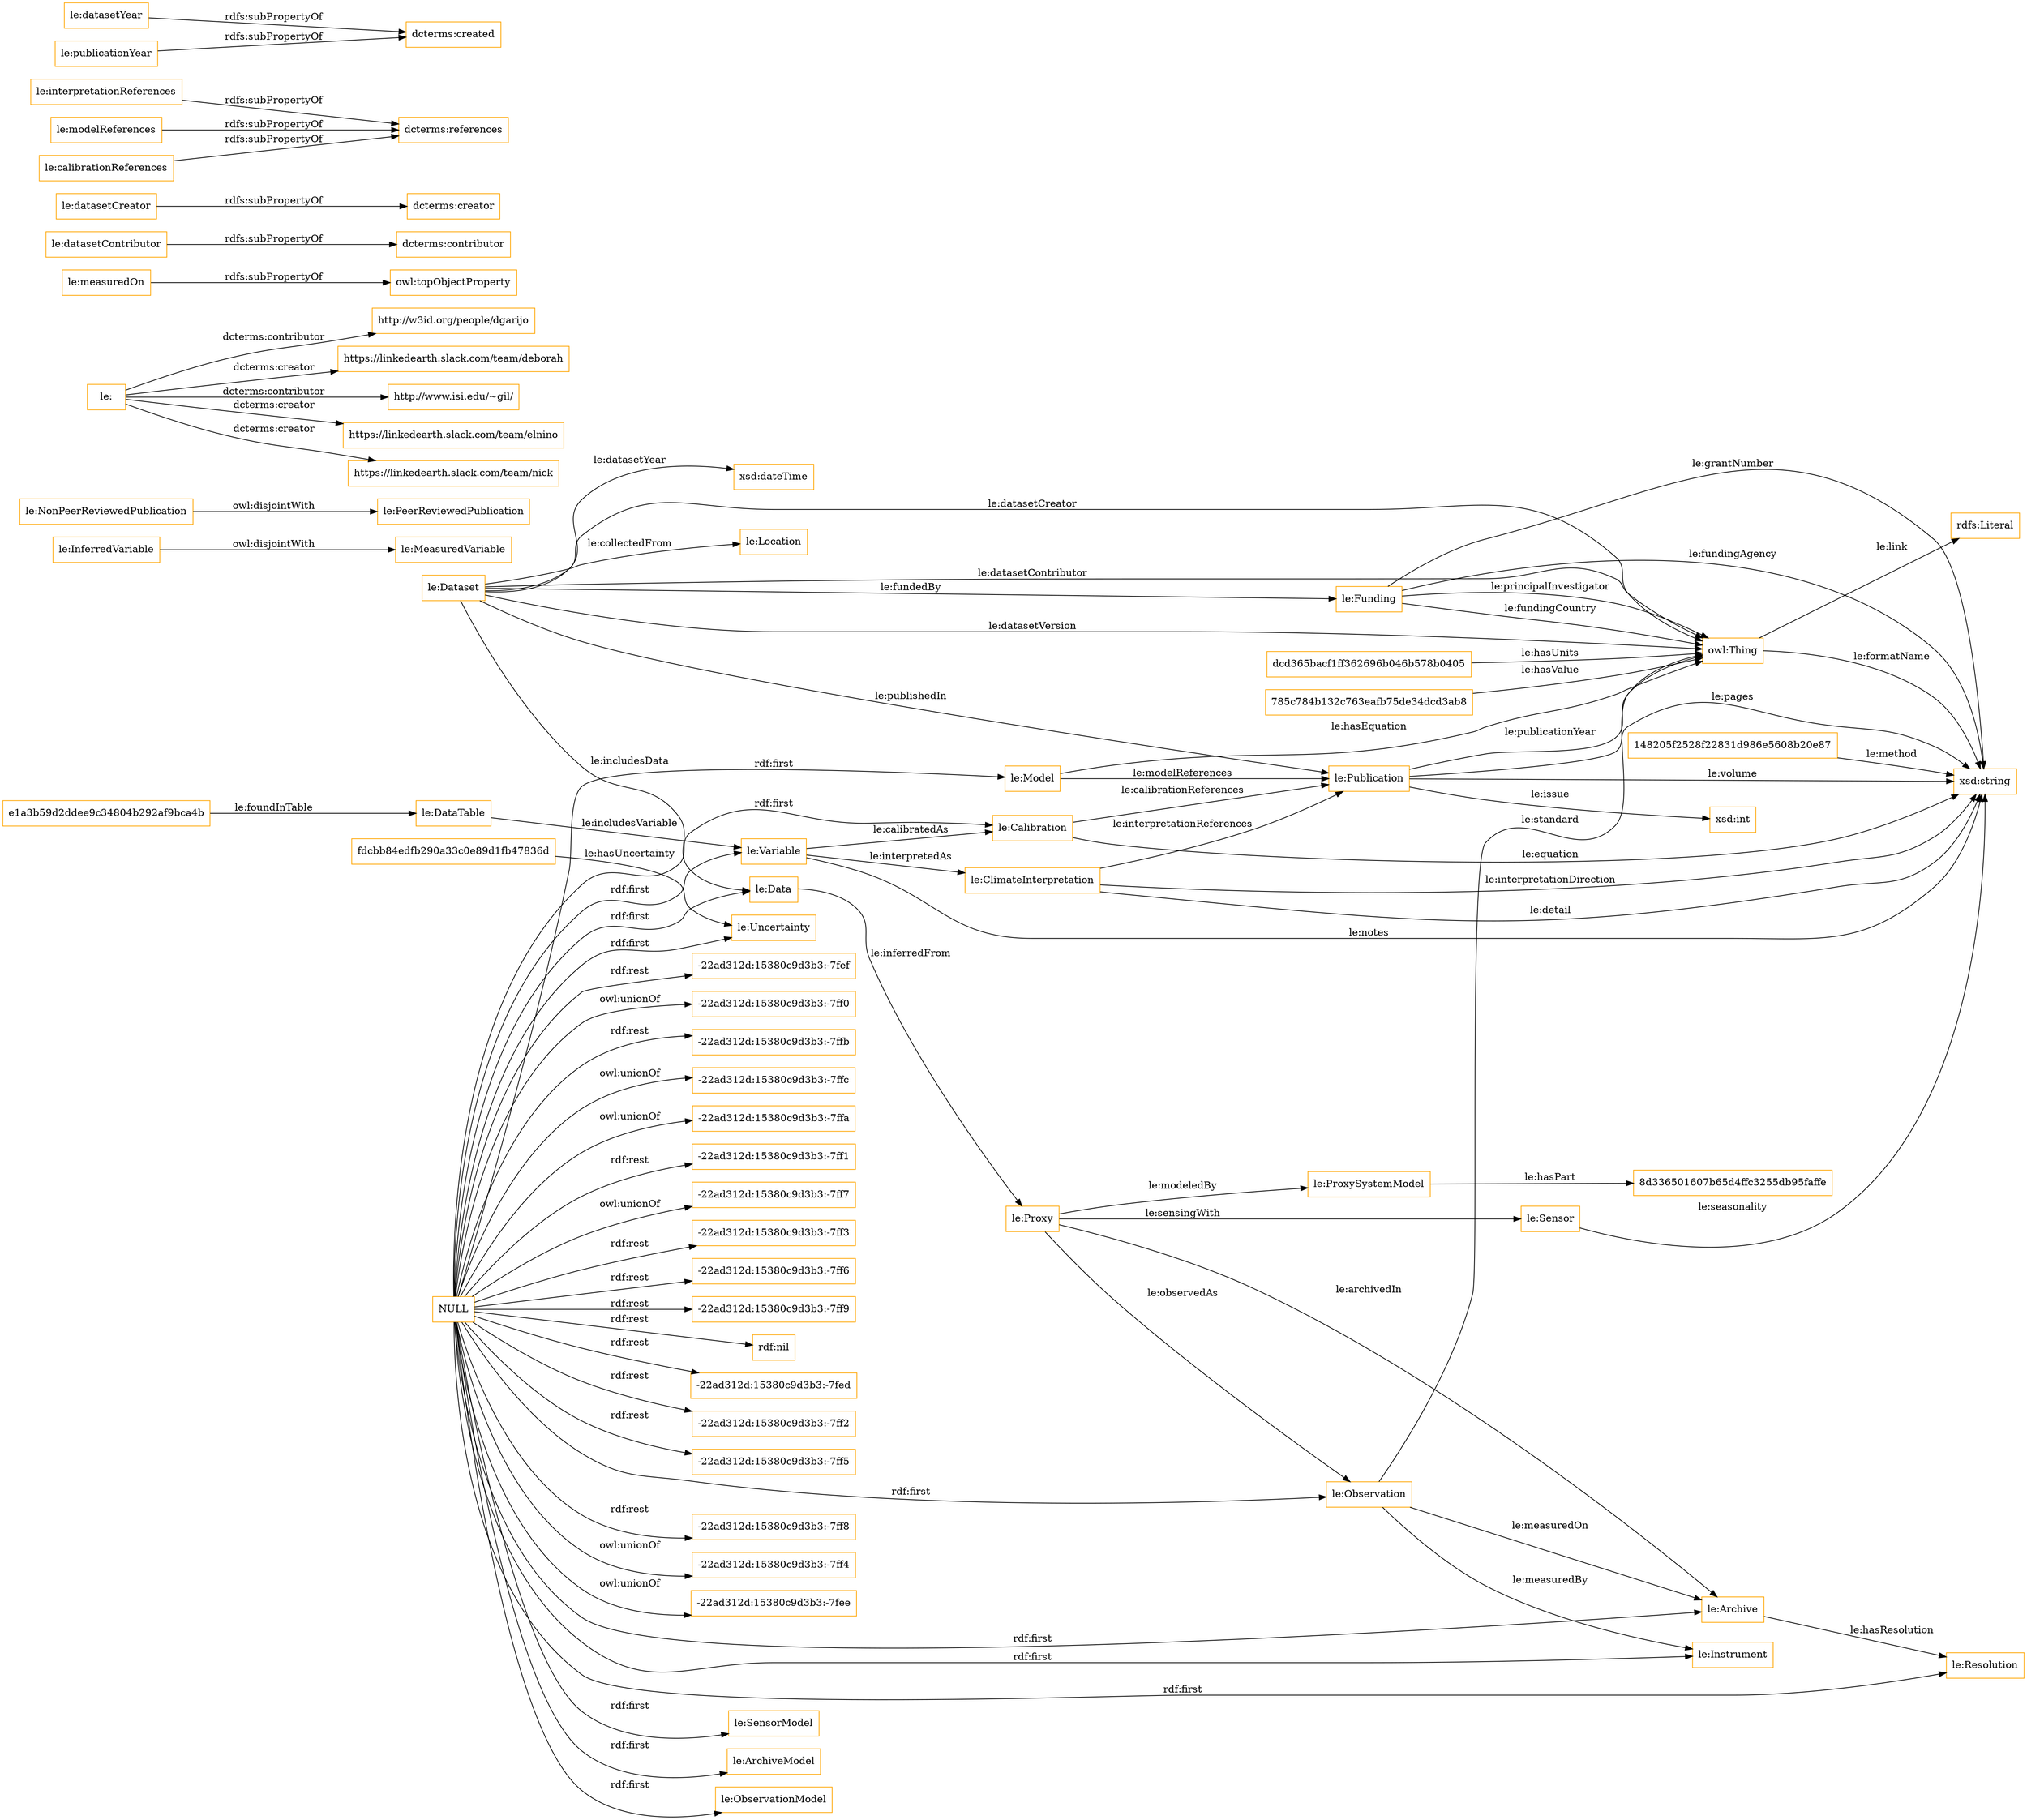 digraph ar2dtool_diagram { 
rankdir=LR;
size="1501"
node [shape = rectangle, color="orange"]; "le:Sensor" "le:Funding" "le:Resolution" "le:Dataset" "le:Publication" "le:DataTable" "dcd365bacf1ff362696b046b578b0405" "le:Model" "le:Data" "le:SensorModel" "le:Location" "le:Calibration" "le:InferredVariable" "e1a3b59d2ddee9c34804b292af9bca4b" "le:NonPeerReviewedPublication" "le:ArchiveModel" "fdcbb84edfb290a33c0e89d1fb47836d" "le:MeasuredVariable" "le:Proxy" "le:ProxySystemModel" "le:Instrument" "le:ObservationModel" "le:Uncertainty" "le:Observation" "le:ClimateInterpretation" "785c784b132c763eafb75de34dcd3ab8" "le:Variable" "le:Archive" "8d336501607b65d4ffc3255db95faffe" "148205f2528f22831d986e5608b20e87" "le:PeerReviewedPublication" ; /*classes style*/
	"le:NonPeerReviewedPublication" -> "le:PeerReviewedPublication" [ label = "owl:disjointWith" ];
	"le:" -> "http://w3id.org/people/dgarijo" [ label = "dcterms:contributor" ];
	"le:" -> "https://linkedearth.slack.com/team/deborah" [ label = "dcterms:creator" ];
	"le:" -> "http://www.isi.edu/~gil/" [ label = "dcterms:contributor" ];
	"le:" -> "https://linkedearth.slack.com/team/elnino" [ label = "dcterms:creator" ];
	"le:" -> "https://linkedearth.slack.com/team/nick" [ label = "dcterms:creator" ];
	"le:measuredOn" -> "owl:topObjectProperty" [ label = "rdfs:subPropertyOf" ];
	"le:datasetContributor" -> "dcterms:contributor" [ label = "rdfs:subPropertyOf" ];
	"le:datasetCreator" -> "dcterms:creator" [ label = "rdfs:subPropertyOf" ];
	"le:interpretationReferences" -> "dcterms:references" [ label = "rdfs:subPropertyOf" ];
	"le:modelReferences" -> "dcterms:references" [ label = "rdfs:subPropertyOf" ];
	"le:calibrationReferences" -> "dcterms:references" [ label = "rdfs:subPropertyOf" ];
	"NULL" -> "le:Instrument" [ label = "rdf:first" ];
	"NULL" -> "-22ad312d:15380c9d3b3:-7ff0" [ label = "owl:unionOf" ];
	"NULL" -> "le:SensorModel" [ label = "rdf:first" ];
	"NULL" -> "-22ad312d:15380c9d3b3:-7ffb" [ label = "rdf:rest" ];
	"NULL" -> "-22ad312d:15380c9d3b3:-7ffc" [ label = "owl:unionOf" ];
	"NULL" -> "-22ad312d:15380c9d3b3:-7ffa" [ label = "owl:unionOf" ];
	"NULL" -> "-22ad312d:15380c9d3b3:-7ff1" [ label = "rdf:rest" ];
	"NULL" -> "le:Archive" [ label = "rdf:first" ];
	"NULL" -> "le:ObservationModel" [ label = "rdf:first" ];
	"NULL" -> "le:Variable" [ label = "rdf:first" ];
	"NULL" -> "-22ad312d:15380c9d3b3:-7ff7" [ label = "owl:unionOf" ];
	"NULL" -> "-22ad312d:15380c9d3b3:-7ff3" [ label = "rdf:rest" ];
	"NULL" -> "-22ad312d:15380c9d3b3:-7ff6" [ label = "rdf:rest" ];
	"NULL" -> "-22ad312d:15380c9d3b3:-7ff9" [ label = "rdf:rest" ];
	"NULL" -> "le:Uncertainty" [ label = "rdf:first" ];
	"NULL" -> "rdf:nil" [ label = "rdf:rest" ];
	"NULL" -> "-22ad312d:15380c9d3b3:-7fed" [ label = "rdf:rest" ];
	"NULL" -> "le:Calibration" [ label = "rdf:first" ];
	"NULL" -> "-22ad312d:15380c9d3b3:-7ff2" [ label = "rdf:rest" ];
	"NULL" -> "le:Data" [ label = "rdf:first" ];
	"NULL" -> "-22ad312d:15380c9d3b3:-7ff5" [ label = "rdf:rest" ];
	"NULL" -> "-22ad312d:15380c9d3b3:-7ff8" [ label = "rdf:rest" ];
	"NULL" -> "-22ad312d:15380c9d3b3:-7ff4" [ label = "owl:unionOf" ];
	"NULL" -> "-22ad312d:15380c9d3b3:-7fee" [ label = "owl:unionOf" ];
	"NULL" -> "le:Model" [ label = "rdf:first" ];
	"NULL" -> "le:Observation" [ label = "rdf:first" ];
	"NULL" -> "le:Resolution" [ label = "rdf:first" ];
	"NULL" -> "le:ArchiveModel" [ label = "rdf:first" ];
	"NULL" -> "-22ad312d:15380c9d3b3:-7fef" [ label = "rdf:rest" ];
	"le:datasetYear" -> "dcterms:created" [ label = "rdfs:subPropertyOf" ];
	"le:publicationYear" -> "dcterms:created" [ label = "rdfs:subPropertyOf" ];
	"le:InferredVariable" -> "le:MeasuredVariable" [ label = "owl:disjointWith" ];
	"le:Calibration" -> "le:Publication" [ label = "le:calibrationReferences" ];
	"le:Dataset" -> "le:Funding" [ label = "le:fundedBy" ];
	"le:Funding" -> "owl:Thing" [ label = "le:fundingCountry" ];
	"le:Dataset" -> "le:Location" [ label = "le:collectedFrom" ];
	"le:Dataset" -> "owl:Thing" [ label = "le:datasetCreator" ];
	"le:Publication" -> "owl:Thing" [ label = "le:publicationYear" ];
	"le:Variable" -> "xsd:string" [ label = "le:notes" ];
	"le:Model" -> "owl:Thing" [ label = "le:hasEquation" ];
	"le:Dataset" -> "owl:Thing" [ label = "le:datasetContributor" ];
	"le:Proxy" -> "le:Archive" [ label = "le:archivedIn" ];
	"owl:Thing" -> "xsd:string" [ label = "le:formatName" ];
	"le:Funding" -> "xsd:string" [ label = "le:grantNumber" ];
	"148205f2528f22831d986e5608b20e87" -> "xsd:string" [ label = "le:method" ];
	"le:ProxySystemModel" -> "8d336501607b65d4ffc3255db95faffe" [ label = "le:hasPart" ];
	"le:Dataset" -> "le:Publication" [ label = "le:publishedIn" ];
	"e1a3b59d2ddee9c34804b292af9bca4b" -> "le:DataTable" [ label = "le:foundInTable" ];
	"le:Publication" -> "xsd:int" [ label = "le:issue" ];
	"le:Funding" -> "owl:Thing" [ label = "le:principalInvestigator" ];
	"le:Dataset" -> "xsd:dateTime" [ label = "le:datasetYear" ];
	"le:DataTable" -> "le:Variable" [ label = "le:includesVariable" ];
	"le:Proxy" -> "le:Observation" [ label = "le:observedAs" ];
	"le:Calibration" -> "xsd:string" [ label = "le:equation" ];
	"le:Observation" -> "le:Instrument" [ label = "le:measuredBy" ];
	"le:Funding" -> "xsd:string" [ label = "le:fundingAgency" ];
	"le:Proxy" -> "le:ProxySystemModel" [ label = "le:modeledBy" ];
	"le:Archive" -> "le:Resolution" [ label = "le:hasResolution" ];
	"le:Variable" -> "le:Calibration" [ label = "le:calibratedAs" ];
	"owl:Thing" -> "rdfs:Literal" [ label = "le:link" ];
	"le:ClimateInterpretation" -> "xsd:string" [ label = "le:interpretationDirection" ];
	"le:Model" -> "le:Publication" [ label = "le:modelReferences" ];
	"le:Observation" -> "owl:Thing" [ label = "le:standard" ];
	"le:Publication" -> "xsd:string" [ label = "le:pages" ];
	"fdcbb84edfb290a33c0e89d1fb47836d" -> "le:Uncertainty" [ label = "le:hasUncertainty" ];
	"le:Sensor" -> "xsd:string" [ label = "le:seasonality" ];
	"le:Data" -> "le:Proxy" [ label = "le:inferredFrom" ];
	"dcd365bacf1ff362696b046b578b0405" -> "owl:Thing" [ label = "le:hasUnits" ];
	"le:Proxy" -> "le:Sensor" [ label = "le:sensingWith" ];
	"le:ClimateInterpretation" -> "xsd:string" [ label = "le:detail" ];
	"le:Publication" -> "xsd:string" [ label = "le:volume" ];
	"le:Observation" -> "le:Archive" [ label = "le:measuredOn" ];
	"le:Dataset" -> "le:Data" [ label = "le:includesData" ];
	"785c784b132c763eafb75de34dcd3ab8" -> "owl:Thing" [ label = "le:hasValue" ];
	"le:Dataset" -> "owl:Thing" [ label = "le:datasetVersion" ];
	"le:ClimateInterpretation" -> "le:Publication" [ label = "le:interpretationReferences" ];
	"le:Variable" -> "le:ClimateInterpretation" [ label = "le:interpretedAs" ];

}
